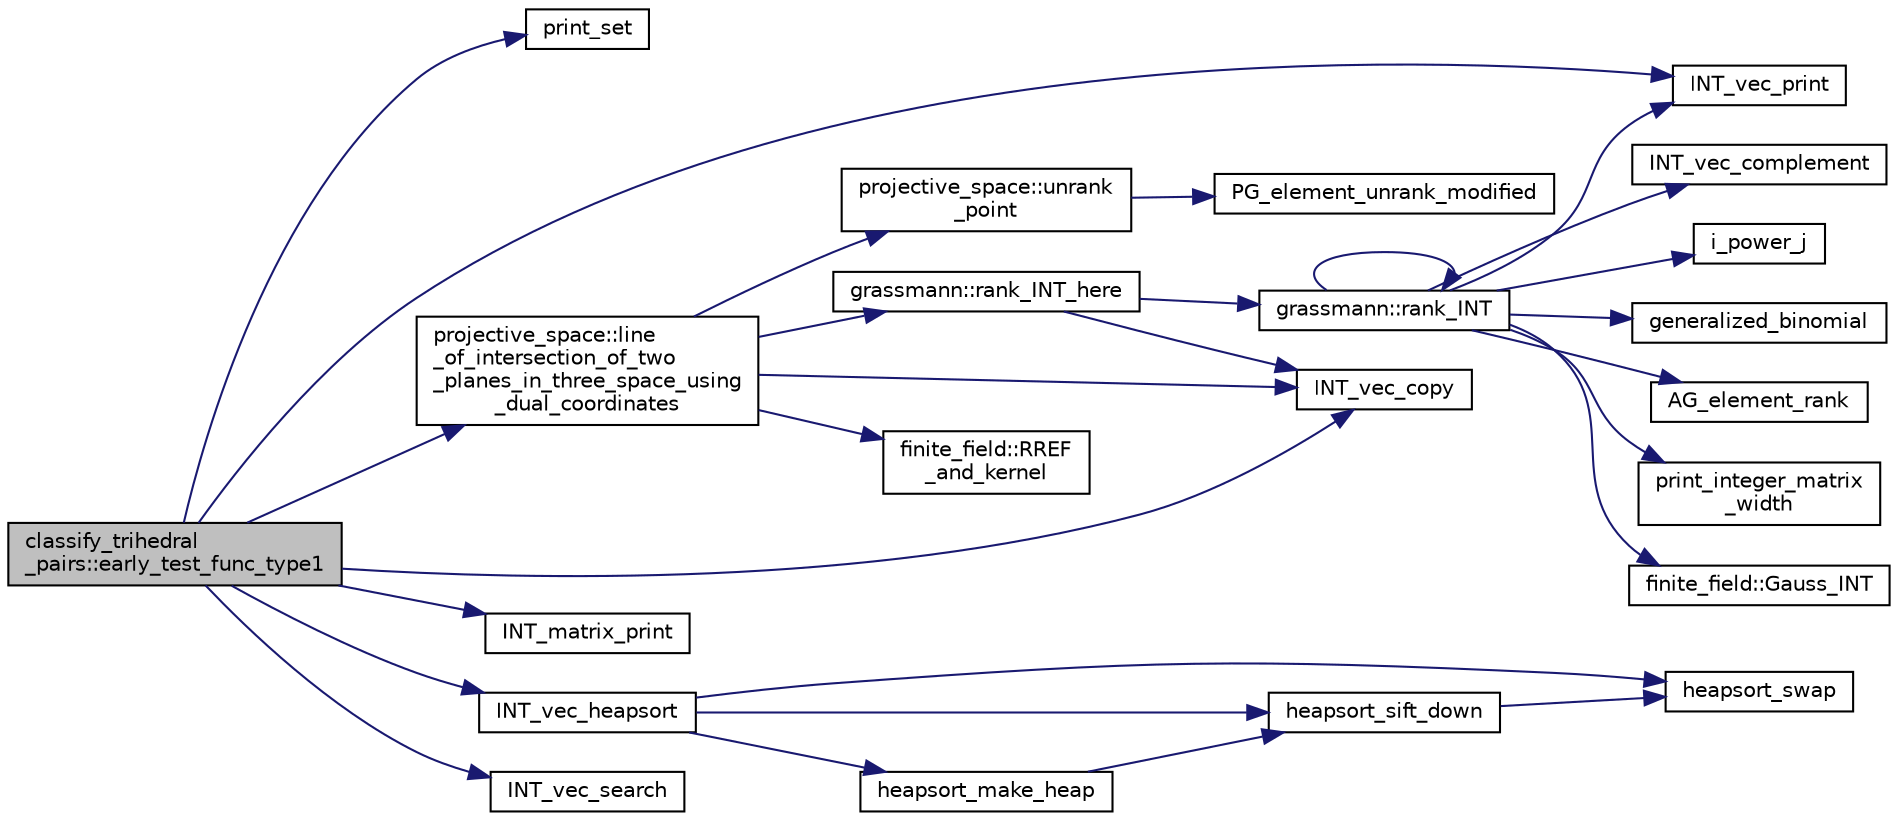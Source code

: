 digraph "classify_trihedral_pairs::early_test_func_type1"
{
  edge [fontname="Helvetica",fontsize="10",labelfontname="Helvetica",labelfontsize="10"];
  node [fontname="Helvetica",fontsize="10",shape=record];
  rankdir="LR";
  Node1801 [label="classify_trihedral\l_pairs::early_test_func_type1",height=0.2,width=0.4,color="black", fillcolor="grey75", style="filled", fontcolor="black"];
  Node1801 -> Node1802 [color="midnightblue",fontsize="10",style="solid",fontname="Helvetica"];
  Node1802 [label="print_set",height=0.2,width=0.4,color="black", fillcolor="white", style="filled",URL="$d0/dd1/blt_8h.html#a8c1a5fc71aea7ff31d181f0103196a24"];
  Node1801 -> Node1803 [color="midnightblue",fontsize="10",style="solid",fontname="Helvetica"];
  Node1803 [label="INT_vec_print",height=0.2,width=0.4,color="black", fillcolor="white", style="filled",URL="$df/dbf/sajeeb_8_c.html#a79a5901af0b47dd0d694109543c027fe"];
  Node1801 -> Node1804 [color="midnightblue",fontsize="10",style="solid",fontname="Helvetica"];
  Node1804 [label="projective_space::line\l_of_intersection_of_two\l_planes_in_three_space_using\l_dual_coordinates",height=0.2,width=0.4,color="black", fillcolor="white", style="filled",URL="$d2/d17/classprojective__space.html#a78bdbe289a9f502cb69b6fdaac6df61a"];
  Node1804 -> Node1805 [color="midnightblue",fontsize="10",style="solid",fontname="Helvetica"];
  Node1805 [label="projective_space::unrank\l_point",height=0.2,width=0.4,color="black", fillcolor="white", style="filled",URL="$d2/d17/classprojective__space.html#a3cb7917af4c5f1590b660d4bf907e0fa"];
  Node1805 -> Node1806 [color="midnightblue",fontsize="10",style="solid",fontname="Helvetica"];
  Node1806 [label="PG_element_unrank_modified",height=0.2,width=0.4,color="black", fillcolor="white", style="filled",URL="$d4/d67/geometry_8h.html#a83ae9b605d496f6a90345303f6efae64"];
  Node1804 -> Node1807 [color="midnightblue",fontsize="10",style="solid",fontname="Helvetica"];
  Node1807 [label="INT_vec_copy",height=0.2,width=0.4,color="black", fillcolor="white", style="filled",URL="$df/dbf/sajeeb_8_c.html#ac2d875e27e009af6ec04d17254d11075"];
  Node1804 -> Node1808 [color="midnightblue",fontsize="10",style="solid",fontname="Helvetica"];
  Node1808 [label="finite_field::RREF\l_and_kernel",height=0.2,width=0.4,color="black", fillcolor="white", style="filled",URL="$df/d5a/classfinite__field.html#afdf51a97d36ccddcf8f9f969c3a10ed8"];
  Node1804 -> Node1809 [color="midnightblue",fontsize="10",style="solid",fontname="Helvetica"];
  Node1809 [label="grassmann::rank_INT_here",height=0.2,width=0.4,color="black", fillcolor="white", style="filled",URL="$df/d02/classgrassmann.html#aaeab144aec85ec523f5a4d614a86d8d7"];
  Node1809 -> Node1807 [color="midnightblue",fontsize="10",style="solid",fontname="Helvetica"];
  Node1809 -> Node1810 [color="midnightblue",fontsize="10",style="solid",fontname="Helvetica"];
  Node1810 [label="grassmann::rank_INT",height=0.2,width=0.4,color="black", fillcolor="white", style="filled",URL="$df/d02/classgrassmann.html#a1fa95ce7ecebd48b04c7a0dc75491184"];
  Node1810 -> Node1811 [color="midnightblue",fontsize="10",style="solid",fontname="Helvetica"];
  Node1811 [label="print_integer_matrix\l_width",height=0.2,width=0.4,color="black", fillcolor="white", style="filled",URL="$d5/db4/io__and__os_8h.html#aa78f3e73fc2179251bd15adbcc31573f"];
  Node1810 -> Node1812 [color="midnightblue",fontsize="10",style="solid",fontname="Helvetica"];
  Node1812 [label="finite_field::Gauss_INT",height=0.2,width=0.4,color="black", fillcolor="white", style="filled",URL="$df/d5a/classfinite__field.html#adb676d2e80341b53751326e3a58beb11"];
  Node1810 -> Node1803 [color="midnightblue",fontsize="10",style="solid",fontname="Helvetica"];
  Node1810 -> Node1813 [color="midnightblue",fontsize="10",style="solid",fontname="Helvetica"];
  Node1813 [label="INT_vec_complement",height=0.2,width=0.4,color="black", fillcolor="white", style="filled",URL="$d5/db4/io__and__os_8h.html#a2a0a724647575fcd3090c763985eb81a"];
  Node1810 -> Node1814 [color="midnightblue",fontsize="10",style="solid",fontname="Helvetica"];
  Node1814 [label="i_power_j",height=0.2,width=0.4,color="black", fillcolor="white", style="filled",URL="$de/dc5/algebra__and__number__theory_8h.html#a39b321523e8957d701618bb5cac542b5"];
  Node1810 -> Node1815 [color="midnightblue",fontsize="10",style="solid",fontname="Helvetica"];
  Node1815 [label="generalized_binomial",height=0.2,width=0.4,color="black", fillcolor="white", style="filled",URL="$d2/d7c/combinatorics_8_c.html#a24762dc22e45175d18ec1ec1d2556ae8"];
  Node1810 -> Node1810 [color="midnightblue",fontsize="10",style="solid",fontname="Helvetica"];
  Node1810 -> Node1816 [color="midnightblue",fontsize="10",style="solid",fontname="Helvetica"];
  Node1816 [label="AG_element_rank",height=0.2,width=0.4,color="black", fillcolor="white", style="filled",URL="$d4/d67/geometry_8h.html#ab2ac908d07dd8038fd996e26bdc75c17"];
  Node1801 -> Node1817 [color="midnightblue",fontsize="10",style="solid",fontname="Helvetica"];
  Node1817 [label="INT_matrix_print",height=0.2,width=0.4,color="black", fillcolor="white", style="filled",URL="$d5/db4/io__and__os_8h.html#afd4180a24bef3a2b584668a4eaf607ff"];
  Node1801 -> Node1807 [color="midnightblue",fontsize="10",style="solid",fontname="Helvetica"];
  Node1801 -> Node1818 [color="midnightblue",fontsize="10",style="solid",fontname="Helvetica"];
  Node1818 [label="INT_vec_heapsort",height=0.2,width=0.4,color="black", fillcolor="white", style="filled",URL="$d5/de2/foundations_2data__structures_2data__structures_8h.html#a3590ad9987f801fbfc94634300182f39"];
  Node1818 -> Node1819 [color="midnightblue",fontsize="10",style="solid",fontname="Helvetica"];
  Node1819 [label="heapsort_make_heap",height=0.2,width=0.4,color="black", fillcolor="white", style="filled",URL="$d4/dd7/sorting_8_c.html#a42f24453d7d77eeb1338ebd1a13cfdbb"];
  Node1819 -> Node1820 [color="midnightblue",fontsize="10",style="solid",fontname="Helvetica"];
  Node1820 [label="heapsort_sift_down",height=0.2,width=0.4,color="black", fillcolor="white", style="filled",URL="$d4/dd7/sorting_8_c.html#a65cbb1a6a3f01f511673705437ddc18b"];
  Node1820 -> Node1821 [color="midnightblue",fontsize="10",style="solid",fontname="Helvetica"];
  Node1821 [label="heapsort_swap",height=0.2,width=0.4,color="black", fillcolor="white", style="filled",URL="$d4/dd7/sorting_8_c.html#a8f048362e6065297b19b6975bcbbfcc6"];
  Node1818 -> Node1821 [color="midnightblue",fontsize="10",style="solid",fontname="Helvetica"];
  Node1818 -> Node1820 [color="midnightblue",fontsize="10",style="solid",fontname="Helvetica"];
  Node1801 -> Node1822 [color="midnightblue",fontsize="10",style="solid",fontname="Helvetica"];
  Node1822 [label="INT_vec_search",height=0.2,width=0.4,color="black", fillcolor="white", style="filled",URL="$d5/de2/foundations_2data__structures_2data__structures_8h.html#ad103ef2316a1f671bdb68fd9cd9ba945"];
}
